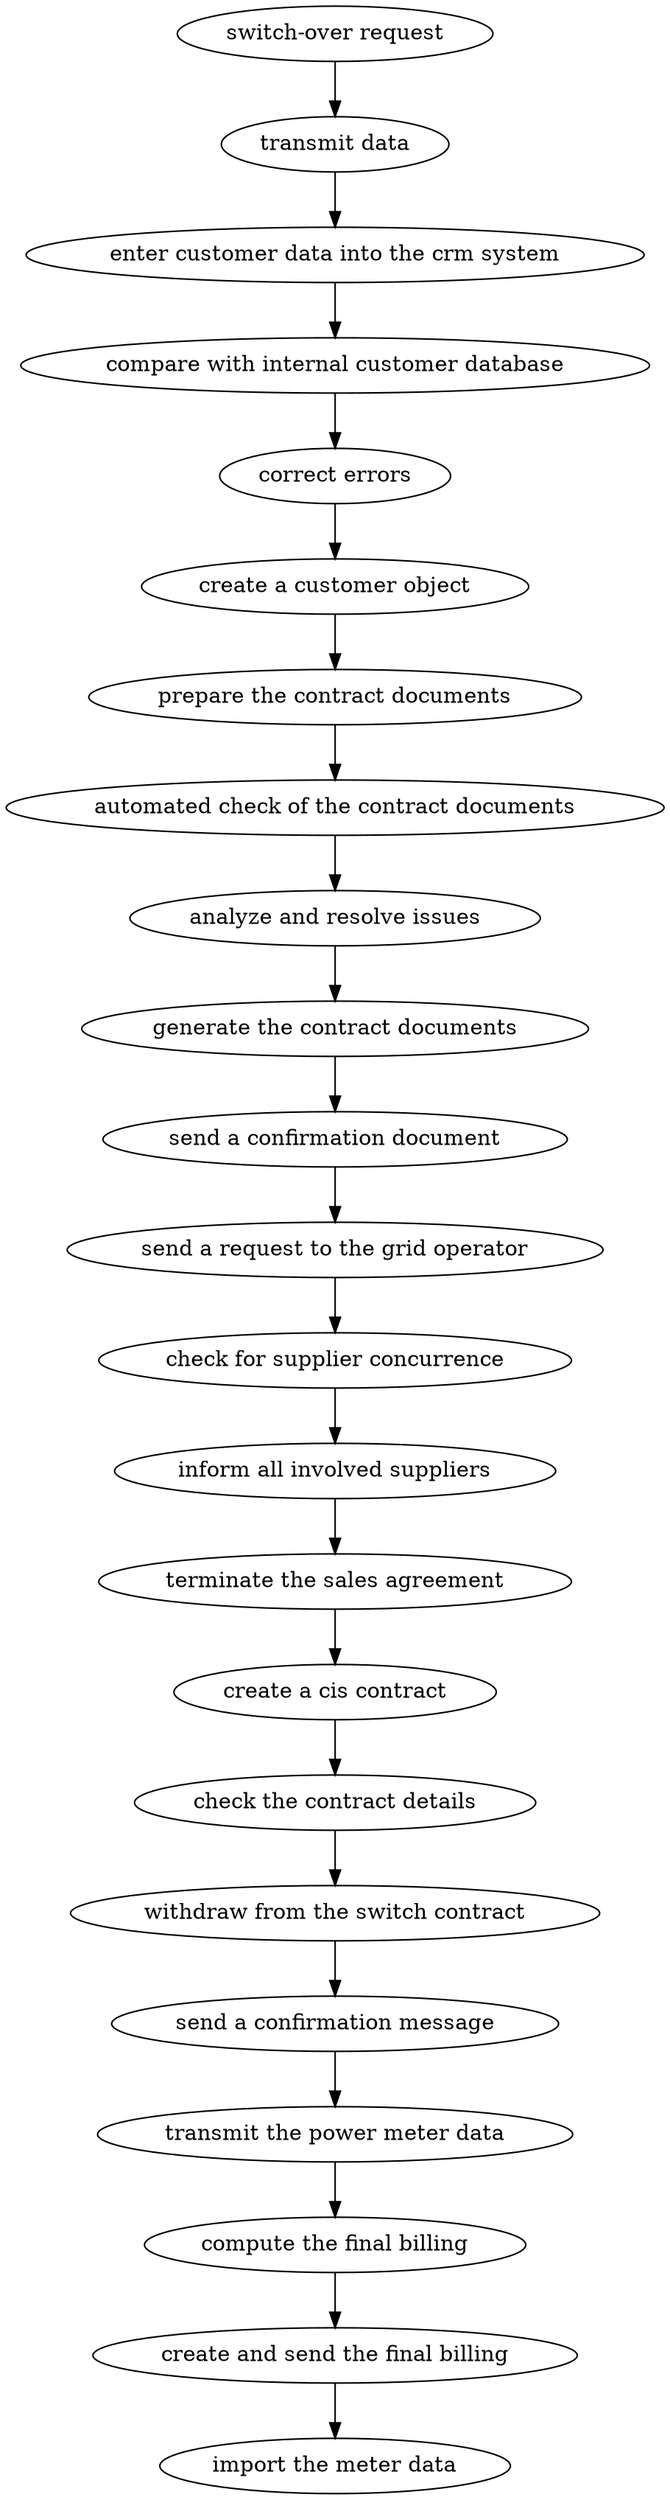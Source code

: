 strict digraph "doc-2.2" {
	graph [name="doc-2.2"];
	"switch-over request"	[attrs="{'type': 'Activity', 'label': 'switch-over request'}"];
	"transmit data"	[attrs="{'type': 'Activity', 'label': 'transmit data'}"];
	"switch-over request" -> "transmit data"	[attrs="{'type': 'flow', 'label': 'flow'}"];
	"enter customer data into the crm system"	[attrs="{'type': 'Activity', 'label': 'enter customer data into the crm system'}"];
	"transmit data" -> "enter customer data into the crm system"	[attrs="{'type': 'flow', 'label': 'flow'}"];
	"compare with internal customer database"	[attrs="{'type': 'Activity', 'label': 'compare with internal customer database'}"];
	"enter customer data into the crm system" -> "compare with internal customer database"	[attrs="{'type': 'flow', 'label': 'flow'}"];
	"correct errors"	[attrs="{'type': 'Activity', 'label': 'correct errors'}"];
	"compare with internal customer database" -> "correct errors"	[attrs="{'type': 'flow', 'label': 'flow'}"];
	"create a customer object"	[attrs="{'type': 'Activity', 'label': 'create a customer object'}"];
	"correct errors" -> "create a customer object"	[attrs="{'type': 'flow', 'label': 'flow'}"];
	"prepare the contract documents"	[attrs="{'type': 'Activity', 'label': 'prepare the contract documents'}"];
	"create a customer object" -> "prepare the contract documents"	[attrs="{'type': 'flow', 'label': 'flow'}"];
	"automated check of the contract documents"	[attrs="{'type': 'Activity', 'label': 'automated check of the contract documents'}"];
	"prepare the contract documents" -> "automated check of the contract documents"	[attrs="{'type': 'flow', 'label': 'flow'}"];
	"analyze and resolve issues"	[attrs="{'type': 'Activity', 'label': 'analyze and resolve issues'}"];
	"automated check of the contract documents" -> "analyze and resolve issues"	[attrs="{'type': 'flow', 'label': 'flow'}"];
	"generate the contract documents"	[attrs="{'type': 'Activity', 'label': 'generate the contract documents'}"];
	"analyze and resolve issues" -> "generate the contract documents"	[attrs="{'type': 'flow', 'label': 'flow'}"];
	"send a confirmation document"	[attrs="{'type': 'Activity', 'label': 'send a confirmation document'}"];
	"generate the contract documents" -> "send a confirmation document"	[attrs="{'type': 'flow', 'label': 'flow'}"];
	"send a request to the grid operator"	[attrs="{'type': 'Activity', 'label': 'send a request to the grid operator'}"];
	"send a confirmation document" -> "send a request to the grid operator"	[attrs="{'type': 'flow', 'label': 'flow'}"];
	"check for supplier concurrence"	[attrs="{'type': 'Activity', 'label': 'check for supplier concurrence'}"];
	"send a request to the grid operator" -> "check for supplier concurrence"	[attrs="{'type': 'flow', 'label': 'flow'}"];
	"inform all involved suppliers"	[attrs="{'type': 'Activity', 'label': 'inform all involved suppliers'}"];
	"check for supplier concurrence" -> "inform all involved suppliers"	[attrs="{'type': 'flow', 'label': 'flow'}"];
	"terminate the sales agreement"	[attrs="{'type': 'Activity', 'label': 'terminate the sales agreement'}"];
	"inform all involved suppliers" -> "terminate the sales agreement"	[attrs="{'type': 'flow', 'label': 'flow'}"];
	"create a cis contract"	[attrs="{'type': 'Activity', 'label': 'create a cis contract'}"];
	"terminate the sales agreement" -> "create a cis contract"	[attrs="{'type': 'flow', 'label': 'flow'}"];
	"check the contract details"	[attrs="{'type': 'Activity', 'label': 'check the contract details'}"];
	"create a cis contract" -> "check the contract details"	[attrs="{'type': 'flow', 'label': 'flow'}"];
	"withdraw from the switch contract"	[attrs="{'type': 'Activity', 'label': 'withdraw from the switch contract'}"];
	"check the contract details" -> "withdraw from the switch contract"	[attrs="{'type': 'flow', 'label': 'flow'}"];
	"send a confirmation message"	[attrs="{'type': 'Activity', 'label': 'send a confirmation message'}"];
	"withdraw from the switch contract" -> "send a confirmation message"	[attrs="{'type': 'flow', 'label': 'flow'}"];
	"transmit the power meter data"	[attrs="{'type': 'Activity', 'label': 'transmit the power meter data'}"];
	"send a confirmation message" -> "transmit the power meter data"	[attrs="{'type': 'flow', 'label': 'flow'}"];
	"compute the final billing"	[attrs="{'type': 'Activity', 'label': 'compute the final billing'}"];
	"transmit the power meter data" -> "compute the final billing"	[attrs="{'type': 'flow', 'label': 'flow'}"];
	"create and send the final billing"	[attrs="{'type': 'Activity', 'label': 'create and send the final billing'}"];
	"compute the final billing" -> "create and send the final billing"	[attrs="{'type': 'flow', 'label': 'flow'}"];
	"import the meter data"	[attrs="{'type': 'Activity', 'label': 'import the meter data'}"];
	"create and send the final billing" -> "import the meter data"	[attrs="{'type': 'flow', 'label': 'flow'}"];
}
